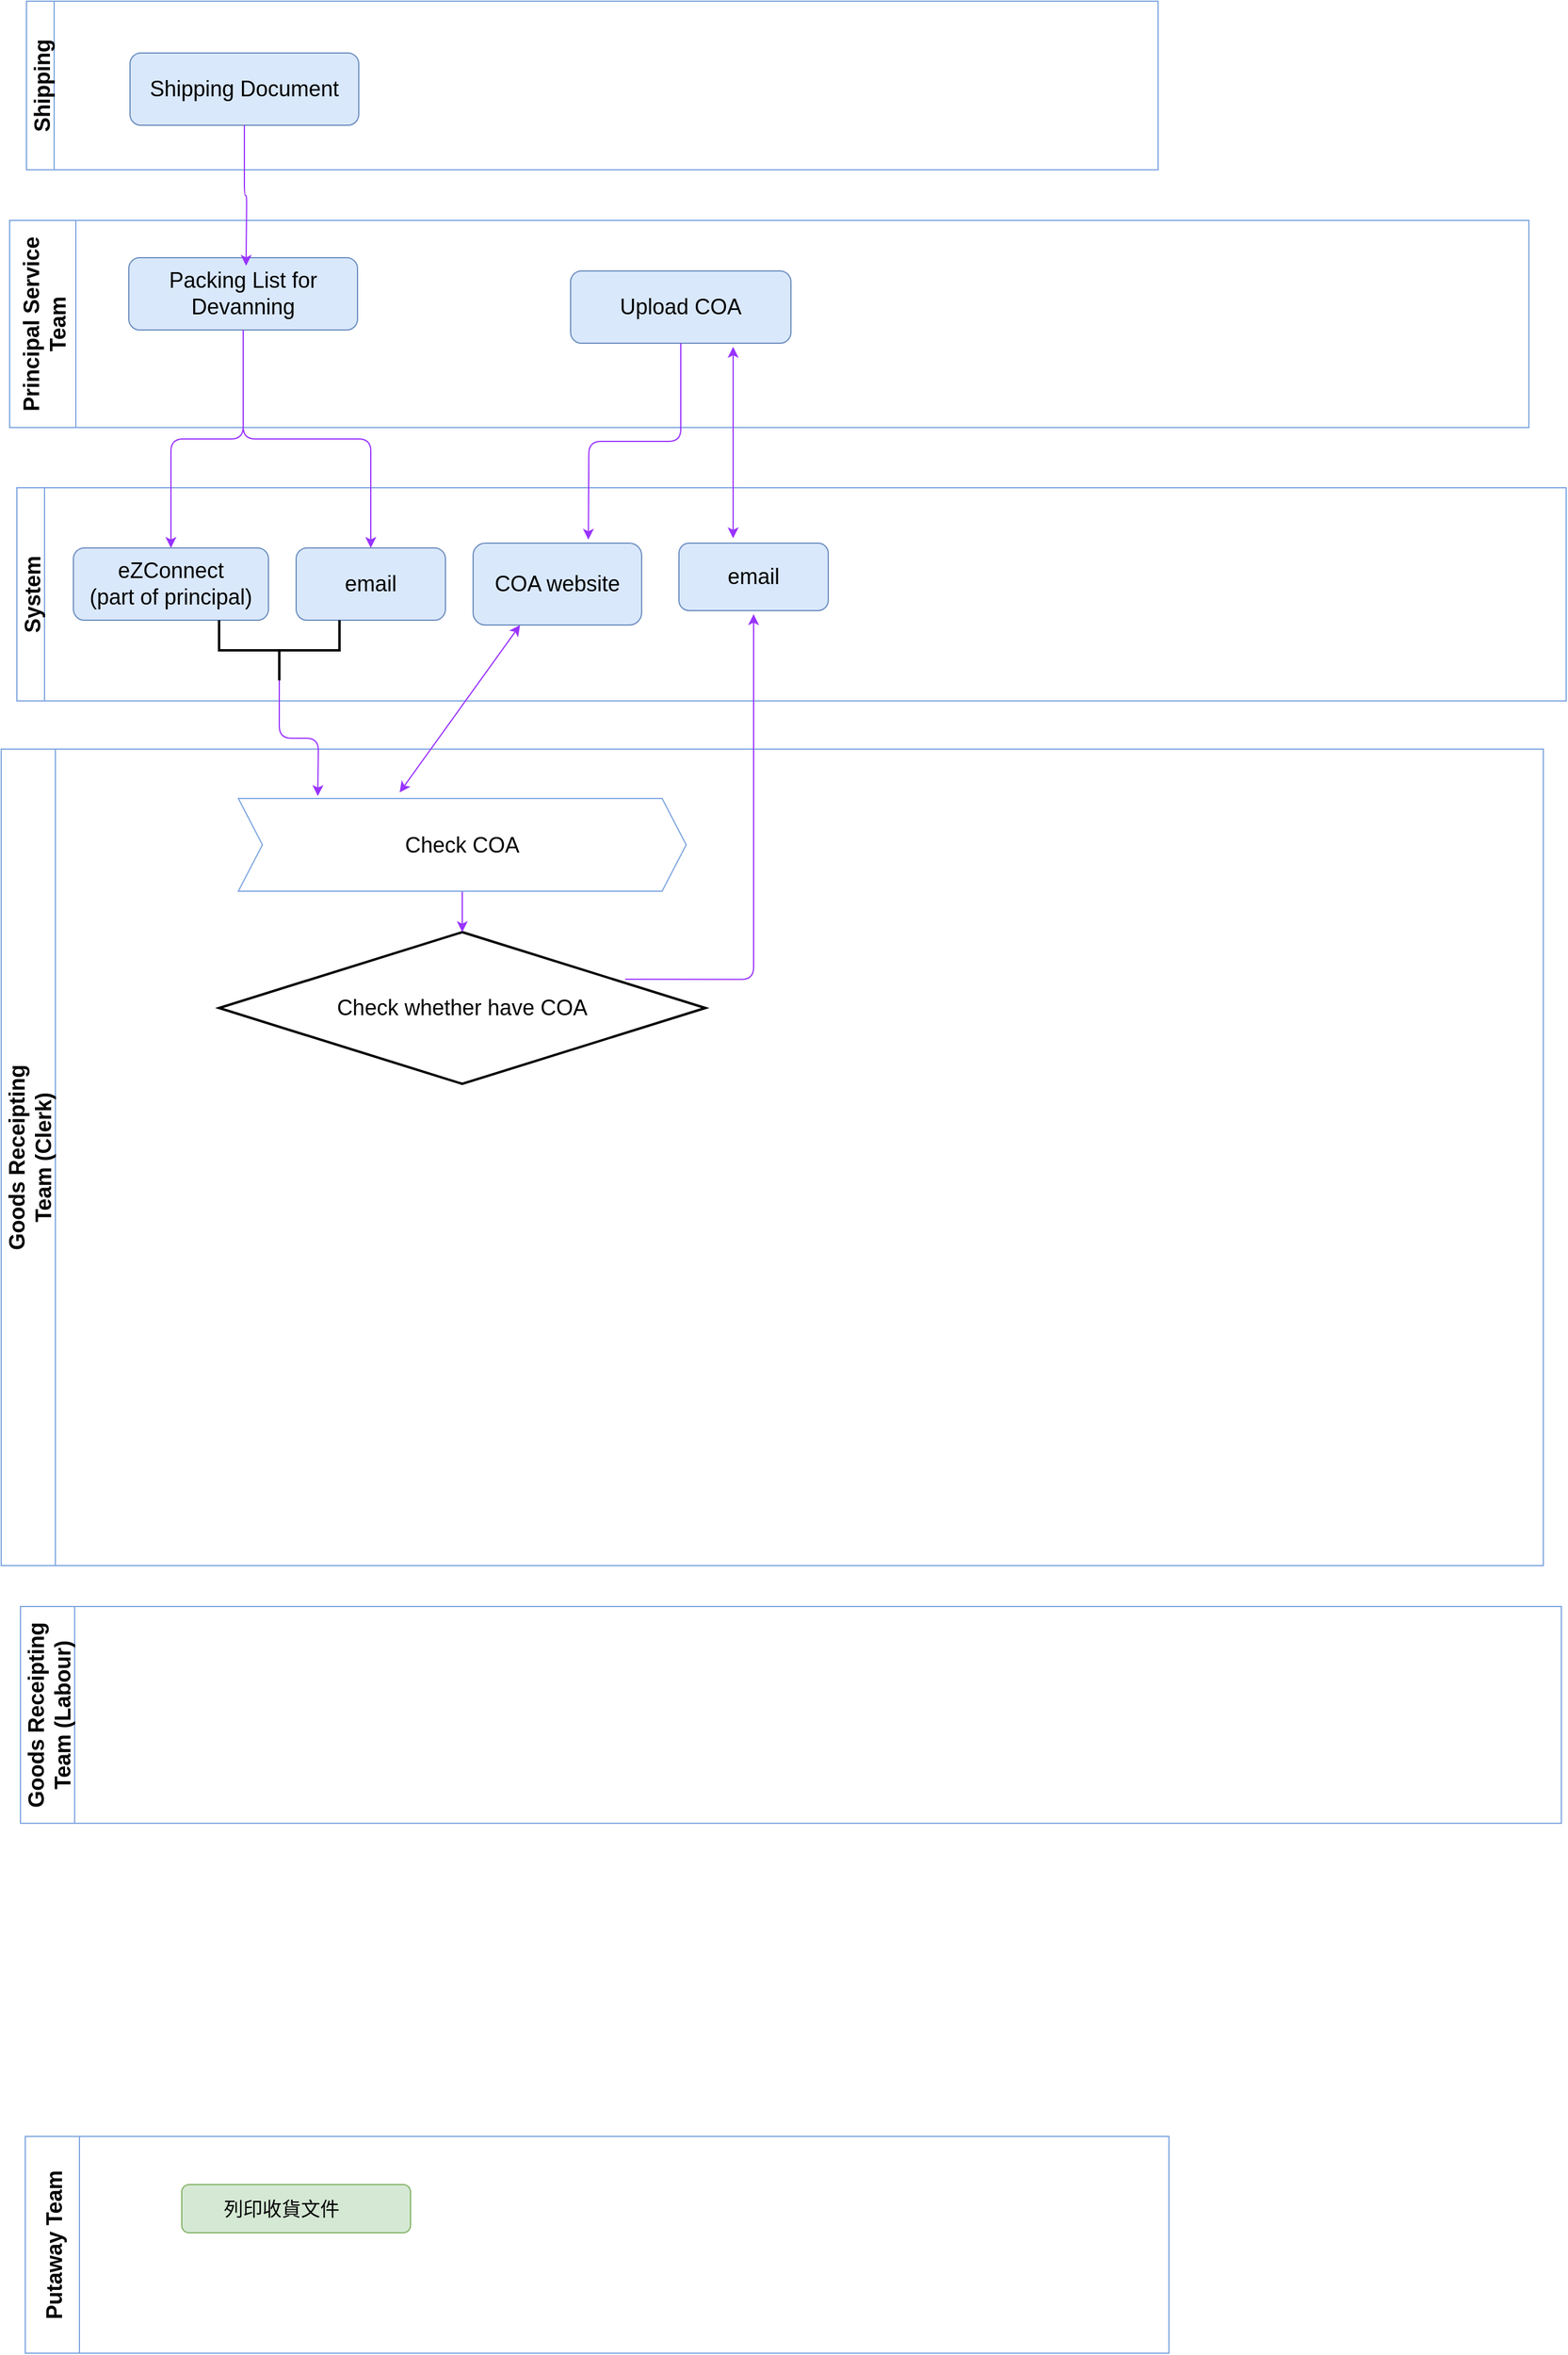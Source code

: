 <mxfile version="15.7.0" type="github">
  <diagram id="s4VGrTQf0zmznQmlyb4M" name="第1頁">
    <mxGraphModel dx="2969" dy="1815" grid="0" gridSize="10" guides="1" tooltips="1" connect="1" arrows="1" fold="1" page="1" pageScale="1" pageWidth="1169" pageHeight="827" math="0" shadow="0">
      <root>
        <mxCell id="0" />
        <mxCell id="1" parent="0" />
        <mxCell id="51Y_JJE3WGSCX0czTKx8-9" value="Shipping" style="swimlane;horizontal=0;fontSize=18;strokeColor=#7EA6E0;" vertex="1" parent="1">
          <mxGeometry x="-23" y="-564" width="940" height="140" as="geometry" />
        </mxCell>
        <mxCell id="51Y_JJE3WGSCX0czTKx8-27" value="Shipping Document" style="rounded=1;whiteSpace=wrap;html=1;fontSize=18;fillColor=#dae8fc;strokeColor=#6c8ebf;" vertex="1" parent="51Y_JJE3WGSCX0czTKx8-9">
          <mxGeometry x="86" y="43" width="190" height="60" as="geometry" />
        </mxCell>
        <mxCell id="51Y_JJE3WGSCX0czTKx8-10" value="Goods Receipting&#xa;Team (Clerk)" style="swimlane;horizontal=0;fontSize=18;strokeColor=#7EA6E0;startSize=45;" vertex="1" parent="1">
          <mxGeometry x="-44" y="57" width="1281" height="678" as="geometry" />
        </mxCell>
        <mxCell id="51Y_JJE3WGSCX0czTKx8-44" value="&lt;font style=&quot;font-size: 18px&quot;&gt;Check whether have COA&lt;/font&gt;" style="strokeWidth=2;html=1;shape=mxgraph.flowchart.decision;whiteSpace=wrap;rounded=0;sketch=0;" vertex="1" parent="51Y_JJE3WGSCX0czTKx8-10">
          <mxGeometry x="181" y="152" width="404" height="126" as="geometry" />
        </mxCell>
        <mxCell id="51Y_JJE3WGSCX0czTKx8-103" style="edgeStyle=orthogonalEdgeStyle;rounded=1;sketch=0;orthogonalLoop=1;jettySize=auto;html=1;endArrow=classic;endFill=1;strokeColor=#9933FF;" edge="1" parent="51Y_JJE3WGSCX0czTKx8-10" source="51Y_JJE3WGSCX0czTKx8-99" target="51Y_JJE3WGSCX0czTKx8-44">
          <mxGeometry relative="1" as="geometry" />
        </mxCell>
        <mxCell id="51Y_JJE3WGSCX0czTKx8-99" value="&lt;font style=&quot;font-size: 18px&quot;&gt;Check COA&lt;/font&gt;" style="shape=step;perimeter=stepPerimeter;whiteSpace=wrap;html=1;fixedSize=1;rounded=0;sketch=0;strokeColor=#7EA6E0;" vertex="1" parent="51Y_JJE3WGSCX0czTKx8-10">
          <mxGeometry x="197" y="41" width="372" height="77" as="geometry" />
        </mxCell>
        <mxCell id="51Y_JJE3WGSCX0czTKx8-12" value="System" style="swimlane;horizontal=0;fontSize=18;strokeColor=#7EA6E0;" vertex="1" parent="1">
          <mxGeometry x="-31" y="-160" width="1287" height="177" as="geometry" />
        </mxCell>
        <mxCell id="51Y_JJE3WGSCX0czTKx8-14" value="eZConnect&lt;br&gt;(part of principal)" style="rounded=1;whiteSpace=wrap;html=1;fontSize=18;fillColor=#dae8fc;strokeColor=#6c8ebf;" vertex="1" parent="51Y_JJE3WGSCX0czTKx8-12">
          <mxGeometry x="47" y="50" width="162" height="60" as="geometry" />
        </mxCell>
        <mxCell id="51Y_JJE3WGSCX0czTKx8-15" value="email" style="rounded=1;whiteSpace=wrap;html=1;fontSize=18;fillColor=#dae8fc;strokeColor=#6c8ebf;" vertex="1" parent="51Y_JJE3WGSCX0czTKx8-12">
          <mxGeometry x="232" y="50" width="124" height="60" as="geometry" />
        </mxCell>
        <mxCell id="51Y_JJE3WGSCX0czTKx8-52" value="COA website" style="rounded=1;whiteSpace=wrap;html=1;fontSize=18;fillColor=#dae8fc;strokeColor=#6c8ebf;" vertex="1" parent="51Y_JJE3WGSCX0czTKx8-12">
          <mxGeometry x="379" y="46" width="140" height="68" as="geometry" />
        </mxCell>
        <mxCell id="51Y_JJE3WGSCX0czTKx8-54" value="" style="strokeWidth=2;html=1;shape=mxgraph.flowchart.annotation_2;align=left;labelPosition=right;pointerEvents=1;rounded=0;sketch=0;direction=north;" vertex="1" parent="51Y_JJE3WGSCX0czTKx8-12">
          <mxGeometry x="168" y="110" width="100" height="50" as="geometry" />
        </mxCell>
        <mxCell id="51Y_JJE3WGSCX0czTKx8-62" value="" style="endArrow=classic;startArrow=classic;html=1;rounded=1;sketch=0;strokeColor=#9933FF;" edge="1" parent="51Y_JJE3WGSCX0czTKx8-12">
          <mxGeometry width="50" height="50" relative="1" as="geometry">
            <mxPoint x="318" y="253" as="sourcePoint" />
            <mxPoint x="418" y="114" as="targetPoint" />
          </mxGeometry>
        </mxCell>
        <mxCell id="51Y_JJE3WGSCX0czTKx8-68" value="email" style="rounded=1;whiteSpace=wrap;html=1;fontSize=18;fillColor=#dae8fc;strokeColor=#6c8ebf;" vertex="1" parent="51Y_JJE3WGSCX0czTKx8-12">
          <mxGeometry x="550" y="46" width="124" height="56" as="geometry" />
        </mxCell>
        <mxCell id="51Y_JJE3WGSCX0czTKx8-23" value="Principal Service&#xa;Team" style="swimlane;horizontal=0;fontSize=18;strokeColor=#7EA6E0;startSize=55;" vertex="1" parent="1">
          <mxGeometry x="-37" y="-382" width="1262" height="172" as="geometry" />
        </mxCell>
        <mxCell id="51Y_JJE3WGSCX0czTKx8-30" value="Packing List for Devanning" style="rounded=1;whiteSpace=wrap;html=1;fontSize=18;fillColor=#dae8fc;strokeColor=#6c8ebf;" vertex="1" parent="51Y_JJE3WGSCX0czTKx8-23">
          <mxGeometry x="99" y="31" width="190" height="60" as="geometry" />
        </mxCell>
        <mxCell id="51Y_JJE3WGSCX0czTKx8-66" value="Upload COA" style="rounded=1;whiteSpace=wrap;html=1;fontSize=18;fillColor=#dae8fc;strokeColor=#6c8ebf;" vertex="1" parent="51Y_JJE3WGSCX0czTKx8-23">
          <mxGeometry x="466" y="42" width="183" height="60" as="geometry" />
        </mxCell>
        <mxCell id="51Y_JJE3WGSCX0czTKx8-75" value="" style="endArrow=classic;startArrow=classic;html=1;rounded=1;sketch=0;strokeColor=#9933FF;" edge="1" parent="51Y_JJE3WGSCX0czTKx8-23">
          <mxGeometry width="50" height="50" relative="1" as="geometry">
            <mxPoint x="601" y="264" as="sourcePoint" />
            <mxPoint x="601" y="105" as="targetPoint" />
          </mxGeometry>
        </mxCell>
        <mxCell id="51Y_JJE3WGSCX0czTKx8-25" value="Goods Receipting&#xa;Team (Labour)" style="swimlane;horizontal=0;fontSize=18;strokeColor=#7EA6E0;startSize=45;" vertex="1" parent="1">
          <mxGeometry x="-28" y="769" width="1280" height="180" as="geometry" />
        </mxCell>
        <mxCell id="51Y_JJE3WGSCX0czTKx8-31" style="edgeStyle=orthogonalEdgeStyle;curved=0;rounded=1;sketch=0;orthogonalLoop=1;jettySize=auto;html=1;endArrow=classic;endFill=1;strokeColor=#9933FF;" edge="1" parent="1" source="51Y_JJE3WGSCX0czTKx8-27">
          <mxGeometry relative="1" as="geometry">
            <mxPoint x="159.429" y="-344.286" as="targetPoint" />
          </mxGeometry>
        </mxCell>
        <mxCell id="51Y_JJE3WGSCX0czTKx8-32" style="edgeStyle=orthogonalEdgeStyle;curved=0;rounded=1;sketch=0;orthogonalLoop=1;jettySize=auto;html=1;entryX=0.5;entryY=0;entryDx=0;entryDy=0;endArrow=classic;endFill=1;strokeColor=#9933FF;" edge="1" parent="1" source="51Y_JJE3WGSCX0czTKx8-30" target="51Y_JJE3WGSCX0czTKx8-14">
          <mxGeometry relative="1" as="geometry" />
        </mxCell>
        <mxCell id="51Y_JJE3WGSCX0czTKx8-33" style="edgeStyle=orthogonalEdgeStyle;curved=0;rounded=1;sketch=0;orthogonalLoop=1;jettySize=auto;html=1;entryX=0.5;entryY=0;entryDx=0;entryDy=0;endArrow=classic;endFill=1;strokeColor=#9933FF;" edge="1" parent="1" source="51Y_JJE3WGSCX0czTKx8-30" target="51Y_JJE3WGSCX0czTKx8-15">
          <mxGeometry relative="1" as="geometry" />
        </mxCell>
        <mxCell id="51Y_JJE3WGSCX0czTKx8-36" value="Putaway Team" style="swimlane;horizontal=0;fontSize=18;strokeColor=#7EA6E0;startSize=45;" vertex="1" parent="1">
          <mxGeometry x="-24" y="1209" width="950" height="180" as="geometry" />
        </mxCell>
        <mxCell id="51Y_JJE3WGSCX0czTKx8-37" value="&lt;p class=&quot;MsoListParagraph&quot; style=&quot;text-indent: -0.25in&quot;&gt;&lt;span lang=&quot;ZH-TW&quot; style=&quot;font-size: 12.0pt ; line-height: 107% ; font-family: &amp;#34;pmingliu&amp;#34; , serif&quot;&gt;列印收貨文件&lt;/span&gt;&lt;/p&gt;" style="rounded=1;whiteSpace=wrap;html=1;fontSize=18;fillColor=#d5e8d4;strokeColor=#82b366;" vertex="1" parent="51Y_JJE3WGSCX0czTKx8-36">
          <mxGeometry x="130" y="40" width="190" height="40" as="geometry" />
        </mxCell>
        <mxCell id="51Y_JJE3WGSCX0czTKx8-58" style="edgeStyle=orthogonalEdgeStyle;curved=0;rounded=1;sketch=0;orthogonalLoop=1;jettySize=auto;html=1;endArrow=classic;endFill=1;strokeColor=#9933FF;" edge="1" parent="1" source="51Y_JJE3WGSCX0czTKx8-54">
          <mxGeometry relative="1" as="geometry">
            <mxPoint x="219" y="96" as="targetPoint" />
          </mxGeometry>
        </mxCell>
        <mxCell id="51Y_JJE3WGSCX0czTKx8-98" style="edgeStyle=orthogonalEdgeStyle;rounded=1;sketch=0;orthogonalLoop=1;jettySize=auto;html=1;endArrow=classic;endFill=1;strokeColor=#9933FF;" edge="1" parent="1" source="51Y_JJE3WGSCX0czTKx8-66">
          <mxGeometry relative="1" as="geometry">
            <mxPoint x="443.714" y="-116.857" as="targetPoint" />
          </mxGeometry>
        </mxCell>
        <mxCell id="51Y_JJE3WGSCX0czTKx8-102" style="edgeStyle=orthogonalEdgeStyle;rounded=1;sketch=0;orthogonalLoop=1;jettySize=auto;html=1;endArrow=classic;endFill=1;strokeColor=#9933FF;exitX=0.835;exitY=0.311;exitDx=0;exitDy=0;exitPerimeter=0;" edge="1" parent="1" source="51Y_JJE3WGSCX0czTKx8-44">
          <mxGeometry relative="1" as="geometry">
            <mxPoint x="581" y="-55" as="targetPoint" />
            <Array as="points">
              <mxPoint x="581" y="248" />
            </Array>
          </mxGeometry>
        </mxCell>
      </root>
    </mxGraphModel>
  </diagram>
</mxfile>
